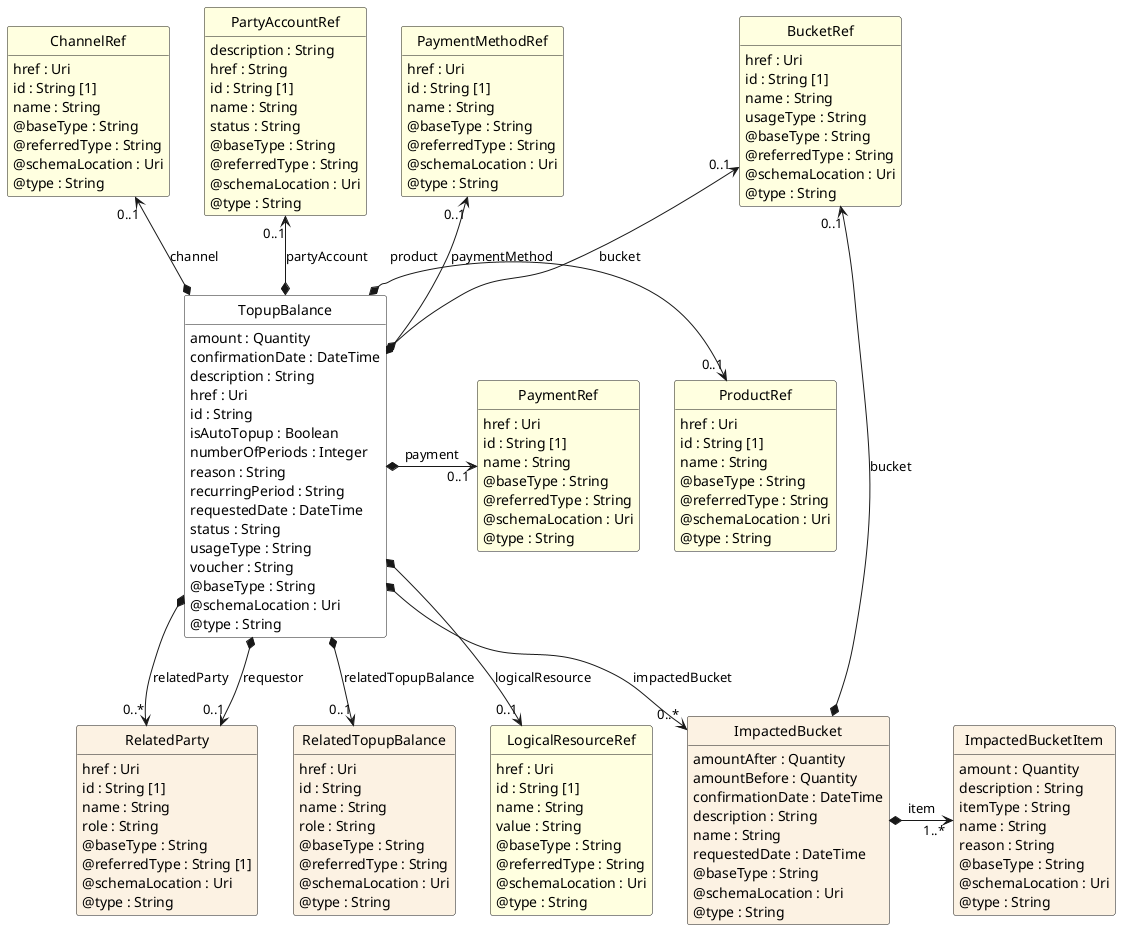 @startuml
hide circle
hide methods
hide stereotype
show <<Enumeration>> stereotype
skinparam class {
   BackgroundColor<<Enumeration>> #E6F5F7
   BackgroundColor<<Ref>> #FFFFE0
   BackgroundColor<<Pivot>> #FFFFFFF
   BackgroundColor<<SimpleType>> #E2F0DA
   BackgroundColor #FCF2E3
}

class TopupBalance <<Pivot>> {
    amount : Quantity
    confirmationDate : DateTime
    description : String
    href : Uri
    id : String
    isAutoTopup : Boolean
    numberOfPeriods : Integer
    reason : String
    recurringPeriod : String
    requestedDate : DateTime
    status : String
    usageType : String
    voucher : String
    @baseType : String
    @schemaLocation : Uri
    @type : String
}

class ChannelRef  <<Ref>> {
    href : Uri
    id : String [1]
    name : String
    @baseType : String
    @referredType : String
    @schemaLocation : Uri
    @type : String
}

class LogicalResourceRef  <<Ref>> {
    href : Uri
    id : String [1]
    name : String
    value : String
    @baseType : String
    @referredType : String
    @schemaLocation : Uri
    @type : String
}

class RelatedTopupBalance  {
    href : Uri
    id : String
    name : String
    role : String
    @baseType : String
    @referredType : String
    @schemaLocation : Uri
    @type : String
}

class PaymentRef  <<Ref>> {
    href : Uri
    id : String [1]
    name : String
    @baseType : String
    @referredType : String
    @schemaLocation : Uri
    @type : String
}

class ImpactedBucket  {
    amountAfter : Quantity
    amountBefore : Quantity
    confirmationDate : DateTime
    description : String
    name : String
    requestedDate : DateTime
    @baseType : String
    @schemaLocation : Uri
    @type : String
}

class BucketRef  <<Ref>> {
    href : Uri
    id : String [1]
    name : String
    usageType : String
    @baseType : String
    @referredType : String
    @schemaLocation : Uri
    @type : String
}

class ImpactedBucketItem  {
    amount : Quantity
    description : String
    itemType : String
    name : String
    reason : String
    @baseType : String
    @schemaLocation : Uri
    @type : String
}

class ProductRef  <<Ref>> {
    href : Uri
    id : String [1]
    name : String
    @baseType : String
    @referredType : String
    @schemaLocation : Uri
    @type : String
}

class RelatedParty  {
    href : Uri
    id : String [1]
    name : String
    role : String
    @baseType : String
    @referredType : String [1]
    @schemaLocation : Uri
    @type : String
}

class PartyAccountRef  <<Ref>> {
    description : String
    href : String
    id : String [1]
    name : String
    status : String
    @baseType : String
    @referredType : String
    @schemaLocation : Uri
    @type : String
}

class PaymentMethodRef  <<Ref>> {
    href : Uri
    id : String [1]
    name : String
    @baseType : String
    @referredType : String
    @schemaLocation : Uri
    @type : String
}

BucketRef "0..1" <--* TopupBalance : bucket

TopupBalance *-->  "0..*" ImpactedBucket : impactedBucket

ImpactedBucket *-right-> "1..*" ImpactedBucketItem : item

BucketRef "0..1" <--* ImpactedBucket : bucket

PaymentRef "0..1" <-left-* TopupBalance : payment

TopupBalance *-right-> "0..1" ProductRef : product

ChannelRef "0..1" <--* TopupBalance : channel

PartyAccountRef "0..1" <--* TopupBalance : partyAccount

PaymentMethodRef "0..1" <--* TopupBalance : paymentMethod

TopupBalance *-->  "0..1" LogicalResourceRef : logicalResource

LogicalResourceRef -right[hidden]-> ImpactedBucket

TopupBalance *-->  "0..1" RelatedTopupBalance : relatedTopupBalance

RelatedTopupBalance -right[hidden]-> LogicalResourceRef

TopupBalance *-->  "0..1" RelatedParty : requestor

TopupBalance *-->  "0..*" RelatedParty : relatedParty

RelatedParty -right[hidden]-> RelatedTopupBalance

@enduml